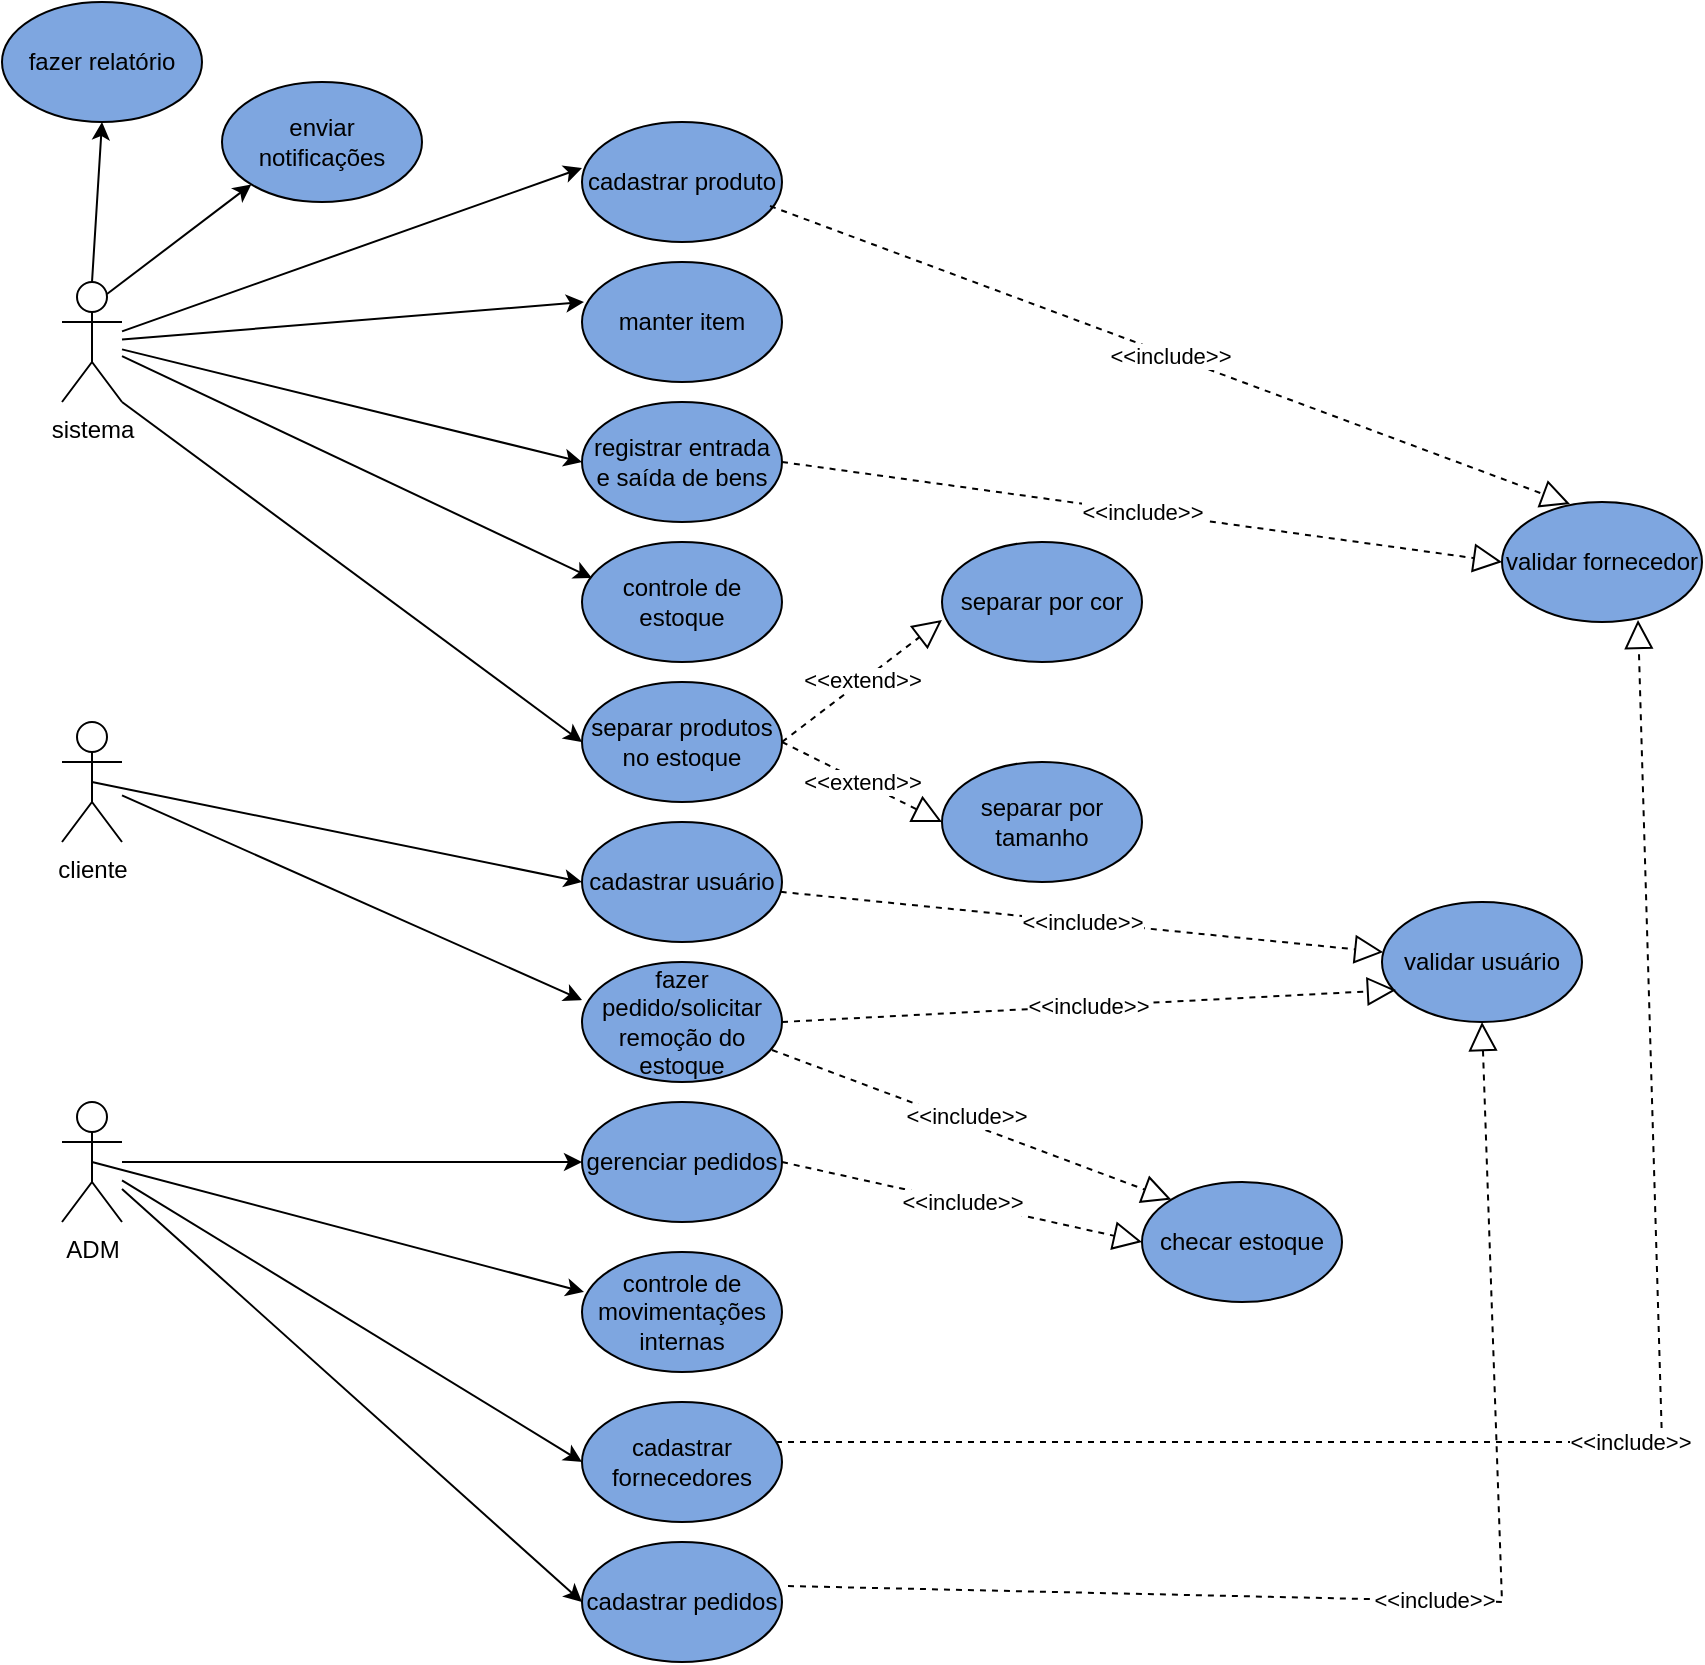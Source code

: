 <mxfile version="26.2.9">
  <diagram name="Página-1" id="oz86GiUr7FtvtdfqjLBF">
    <mxGraphModel dx="1671" dy="2094" grid="1" gridSize="10" guides="1" tooltips="1" connect="1" arrows="1" fold="1" page="1" pageScale="1" pageWidth="827" pageHeight="1169" math="0" shadow="0">
      <root>
        <mxCell id="0" />
        <mxCell id="1" parent="0" />
        <mxCell id="ynGgJZFgWA74VqTTcelF-3" value="enviar notificações" style="ellipse;whiteSpace=wrap;html=1;fillColor=#7EA6E0;" vertex="1" parent="1">
          <mxGeometry x="170" y="-60" width="100" height="60" as="geometry" />
        </mxCell>
        <mxCell id="ynGgJZFgWA74VqTTcelF-4" value="fazer relatório" style="ellipse;whiteSpace=wrap;html=1;fillColor=#7EA6E0;" vertex="1" parent="1">
          <mxGeometry x="60" y="-100" width="100" height="60" as="geometry" />
        </mxCell>
        <mxCell id="ynGgJZFgWA74VqTTcelF-5" value="validar usuário" style="ellipse;whiteSpace=wrap;html=1;fillColor=#7EA6E0;" vertex="1" parent="1">
          <mxGeometry x="750" y="350" width="100" height="60" as="geometry" />
        </mxCell>
        <mxCell id="ynGgJZFgWA74VqTTcelF-6" value="controle de movimentações internas" style="ellipse;whiteSpace=wrap;html=1;fillColor=#7EA6E0;" vertex="1" parent="1">
          <mxGeometry x="350" y="525" width="100" height="60" as="geometry" />
        </mxCell>
        <mxCell id="ynGgJZFgWA74VqTTcelF-7" value="separar produtos no estoque" style="ellipse;whiteSpace=wrap;html=1;fillColor=#7EA6E0;" vertex="1" parent="1">
          <mxGeometry x="350" y="240" width="100" height="60" as="geometry" />
        </mxCell>
        <mxCell id="ynGgJZFgWA74VqTTcelF-8" value="cadastrar usuário" style="ellipse;whiteSpace=wrap;html=1;fillColor=#7EA6E0;" vertex="1" parent="1">
          <mxGeometry x="350" y="310" width="100" height="60" as="geometry" />
        </mxCell>
        <mxCell id="ynGgJZFgWA74VqTTcelF-9" value="gerenciar pedidos" style="ellipse;whiteSpace=wrap;html=1;fillColor=#7EA6E0;" vertex="1" parent="1">
          <mxGeometry x="350" y="450" width="100" height="60" as="geometry" />
        </mxCell>
        <mxCell id="ynGgJZFgWA74VqTTcelF-10" value="registrar entrada e saída de bens" style="ellipse;whiteSpace=wrap;html=1;fillColor=#7EA6E0;" vertex="1" parent="1">
          <mxGeometry x="350" y="100" width="100" height="60" as="geometry" />
        </mxCell>
        <mxCell id="ynGgJZFgWA74VqTTcelF-11" value="manter item" style="ellipse;whiteSpace=wrap;html=1;fillColor=#7EA6E0;" vertex="1" parent="1">
          <mxGeometry x="350" y="30" width="100" height="60" as="geometry" />
        </mxCell>
        <mxCell id="ynGgJZFgWA74VqTTcelF-12" value="fazer pedido/solicitar remoção do estoque" style="ellipse;whiteSpace=wrap;html=1;fillColor=#7EA6E0;" vertex="1" parent="1">
          <mxGeometry x="350" y="380" width="100" height="60" as="geometry" />
        </mxCell>
        <mxCell id="ynGgJZFgWA74VqTTcelF-13" value="controle de estoque" style="ellipse;whiteSpace=wrap;html=1;fillColor=#7EA6E0;" vertex="1" parent="1">
          <mxGeometry x="350" y="170" width="100" height="60" as="geometry" />
        </mxCell>
        <mxCell id="ynGgJZFgWA74VqTTcelF-14" value="cadastrar produto" style="ellipse;whiteSpace=wrap;html=1;fillColor=#7EA6E0;" vertex="1" parent="1">
          <mxGeometry x="350" y="-40" width="100" height="60" as="geometry" />
        </mxCell>
        <mxCell id="ynGgJZFgWA74VqTTcelF-18" value="" style="endArrow=classic;html=1;rounded=0;exitX=0.75;exitY=0.1;exitDx=0;exitDy=0;exitPerimeter=0;entryX=0;entryY=1;entryDx=0;entryDy=0;" edge="1" parent="1" source="ynGgJZFgWA74VqTTcelF-31" target="ynGgJZFgWA74VqTTcelF-3">
          <mxGeometry width="50" height="50" relative="1" as="geometry">
            <mxPoint x="160" y="60" as="sourcePoint" />
            <mxPoint x="210" y="10" as="targetPoint" />
          </mxGeometry>
        </mxCell>
        <mxCell id="ynGgJZFgWA74VqTTcelF-20" value="" style="endArrow=classic;html=1;rounded=0;exitX=1;exitY=1;exitDx=0;exitDy=0;exitPerimeter=0;entryX=0;entryY=0.5;entryDx=0;entryDy=0;" edge="1" parent="1" source="ynGgJZFgWA74VqTTcelF-31" target="ynGgJZFgWA74VqTTcelF-7">
          <mxGeometry width="50" height="50" relative="1" as="geometry">
            <mxPoint x="195" y="400" as="sourcePoint" />
            <mxPoint x="245" y="350" as="targetPoint" />
          </mxGeometry>
        </mxCell>
        <mxCell id="ynGgJZFgWA74VqTTcelF-29" value="ADM" style="shape=umlActor;verticalLabelPosition=bottom;verticalAlign=top;html=1;outlineConnect=0;" vertex="1" parent="1">
          <mxGeometry x="90" y="450" width="30" height="60" as="geometry" />
        </mxCell>
        <mxCell id="ynGgJZFgWA74VqTTcelF-30" value="cliente" style="shape=umlActor;verticalLabelPosition=bottom;verticalAlign=top;html=1;outlineConnect=0;" vertex="1" parent="1">
          <mxGeometry x="90" y="260" width="30" height="60" as="geometry" />
        </mxCell>
        <mxCell id="ynGgJZFgWA74VqTTcelF-31" value="sistema" style="shape=umlActor;verticalLabelPosition=bottom;verticalAlign=top;html=1;outlineConnect=0;" vertex="1" parent="1">
          <mxGeometry x="90" y="40" width="30" height="60" as="geometry" />
        </mxCell>
        <mxCell id="ynGgJZFgWA74VqTTcelF-36" value="" style="endArrow=classic;html=1;rounded=0;exitX=0.5;exitY=0;exitDx=0;exitDy=0;exitPerimeter=0;entryX=0.5;entryY=1;entryDx=0;entryDy=0;" edge="1" parent="1" source="ynGgJZFgWA74VqTTcelF-31" target="ynGgJZFgWA74VqTTcelF-4">
          <mxGeometry width="50" height="50" relative="1" as="geometry">
            <mxPoint x="50" y="50" as="sourcePoint" />
            <mxPoint x="100" as="targetPoint" />
          </mxGeometry>
        </mxCell>
        <mxCell id="ynGgJZFgWA74VqTTcelF-37" value="" style="endArrow=classic;html=1;rounded=0;exitX=0.5;exitY=0.5;exitDx=0;exitDy=0;exitPerimeter=0;entryX=0;entryY=0.5;entryDx=0;entryDy=0;" edge="1" parent="1" source="ynGgJZFgWA74VqTTcelF-30" target="ynGgJZFgWA74VqTTcelF-8">
          <mxGeometry width="50" height="50" relative="1" as="geometry">
            <mxPoint x="170" y="170" as="sourcePoint" />
            <mxPoint x="220" y="120" as="targetPoint" />
          </mxGeometry>
        </mxCell>
        <mxCell id="ynGgJZFgWA74VqTTcelF-38" value="" style="endArrow=classic;html=1;rounded=0;entryX=0;entryY=0.383;entryDx=0;entryDy=0;entryPerimeter=0;" edge="1" parent="1" source="ynGgJZFgWA74VqTTcelF-31" target="ynGgJZFgWA74VqTTcelF-14">
          <mxGeometry width="50" height="50" relative="1" as="geometry">
            <mxPoint x="180" y="180" as="sourcePoint" />
            <mxPoint x="230" y="130" as="targetPoint" />
          </mxGeometry>
        </mxCell>
        <mxCell id="ynGgJZFgWA74VqTTcelF-39" value="" style="endArrow=classic;html=1;rounded=0;entryX=0;entryY=0.317;entryDx=0;entryDy=0;entryPerimeter=0;" edge="1" parent="1" source="ynGgJZFgWA74VqTTcelF-30" target="ynGgJZFgWA74VqTTcelF-12">
          <mxGeometry width="50" height="50" relative="1" as="geometry">
            <mxPoint x="190" y="190" as="sourcePoint" />
            <mxPoint x="240" y="140" as="targetPoint" />
          </mxGeometry>
        </mxCell>
        <mxCell id="ynGgJZFgWA74VqTTcelF-40" value="" style="endArrow=classic;html=1;rounded=0;entryX=0.01;entryY=0.333;entryDx=0;entryDy=0;entryPerimeter=0;" edge="1" parent="1" source="ynGgJZFgWA74VqTTcelF-31" target="ynGgJZFgWA74VqTTcelF-11">
          <mxGeometry width="50" height="50" relative="1" as="geometry">
            <mxPoint x="180" y="320" as="sourcePoint" />
            <mxPoint x="230" y="270" as="targetPoint" />
          </mxGeometry>
        </mxCell>
        <mxCell id="ynGgJZFgWA74VqTTcelF-41" value="" style="endArrow=classic;html=1;rounded=0;entryX=0;entryY=0.5;entryDx=0;entryDy=0;" edge="1" parent="1" source="ynGgJZFgWA74VqTTcelF-31" target="ynGgJZFgWA74VqTTcelF-10">
          <mxGeometry width="50" height="50" relative="1" as="geometry">
            <mxPoint x="180" y="380" as="sourcePoint" />
            <mxPoint x="230" y="330" as="targetPoint" />
          </mxGeometry>
        </mxCell>
        <mxCell id="ynGgJZFgWA74VqTTcelF-42" value="" style="endArrow=classic;html=1;rounded=0;entryX=0.05;entryY=0.3;entryDx=0;entryDy=0;entryPerimeter=0;" edge="1" parent="1" source="ynGgJZFgWA74VqTTcelF-31" target="ynGgJZFgWA74VqTTcelF-13">
          <mxGeometry width="50" height="50" relative="1" as="geometry">
            <mxPoint x="220" y="320" as="sourcePoint" />
            <mxPoint x="270" y="270" as="targetPoint" />
          </mxGeometry>
        </mxCell>
        <mxCell id="ynGgJZFgWA74VqTTcelF-43" value="" style="endArrow=classic;html=1;rounded=0;entryX=0;entryY=0.5;entryDx=0;entryDy=0;" edge="1" parent="1" target="ynGgJZFgWA74VqTTcelF-9">
          <mxGeometry width="50" height="50" relative="1" as="geometry">
            <mxPoint x="120" y="480" as="sourcePoint" />
            <mxPoint x="220" y="400" as="targetPoint" />
          </mxGeometry>
        </mxCell>
        <mxCell id="ynGgJZFgWA74VqTTcelF-44" value="" style="endArrow=classic;html=1;rounded=0;exitX=0.5;exitY=0.5;exitDx=0;exitDy=0;exitPerimeter=0;entryX=0.01;entryY=0.333;entryDx=0;entryDy=0;entryPerimeter=0;" edge="1" parent="1" source="ynGgJZFgWA74VqTTcelF-29" target="ynGgJZFgWA74VqTTcelF-6">
          <mxGeometry width="50" height="50" relative="1" as="geometry">
            <mxPoint x="220" y="460" as="sourcePoint" />
            <mxPoint x="270" y="410" as="targetPoint" />
          </mxGeometry>
        </mxCell>
        <mxCell id="ynGgJZFgWA74VqTTcelF-53" value="&amp;lt;&amp;lt;include&amp;gt;&amp;gt;" style="endArrow=block;dashed=1;endFill=0;endSize=12;html=1;rounded=0;fillColor=#000000;exitX=1;exitY=0.5;exitDx=0;exitDy=0;entryX=0.07;entryY=0.733;entryDx=0;entryDy=0;entryPerimeter=0;" edge="1" parent="1" source="ynGgJZFgWA74VqTTcelF-12" target="ynGgJZFgWA74VqTTcelF-5">
          <mxGeometry width="160" relative="1" as="geometry">
            <mxPoint x="460" y="409.5" as="sourcePoint" />
            <mxPoint x="620" y="409.5" as="targetPoint" />
          </mxGeometry>
        </mxCell>
        <mxCell id="ynGgJZFgWA74VqTTcelF-55" value="&amp;lt;&amp;lt;include&amp;gt;&amp;gt;" style="endArrow=block;dashed=1;endFill=0;endSize=12;html=1;rounded=0;fillColor=#000000;" edge="1" parent="1" source="ynGgJZFgWA74VqTTcelF-8" target="ynGgJZFgWA74VqTTcelF-5">
          <mxGeometry width="160" relative="1" as="geometry">
            <mxPoint x="460" y="320" as="sourcePoint" />
            <mxPoint x="620" y="310" as="targetPoint" />
          </mxGeometry>
        </mxCell>
        <mxCell id="ynGgJZFgWA74VqTTcelF-56" value="&amp;lt;&amp;lt;include&amp;gt;&amp;gt;" style="endArrow=block;dashed=1;endFill=0;endSize=12;html=1;rounded=0;fillColor=#000000;exitX=0.97;exitY=0.333;exitDx=0;exitDy=0;entryX=0.68;entryY=0.983;entryDx=0;entryDy=0;exitPerimeter=0;entryPerimeter=0;" edge="1" parent="1" source="ynGgJZFgWA74VqTTcelF-64" target="ynGgJZFgWA74VqTTcelF-63">
          <mxGeometry width="160" relative="1" as="geometry">
            <mxPoint x="500" y="620" as="sourcePoint" />
            <mxPoint x="670" y="520" as="targetPoint" />
            <Array as="points">
              <mxPoint x="890" y="620" />
            </Array>
          </mxGeometry>
        </mxCell>
        <mxCell id="ynGgJZFgWA74VqTTcelF-57" value="&amp;lt;&amp;lt;include&amp;gt;&amp;gt;" style="endArrow=block;dashed=1;endFill=0;endSize=12;html=1;rounded=0;fillColor=#000000;exitX=0.95;exitY=0.733;exitDx=0;exitDy=0;exitPerimeter=0;entryX=0;entryY=0;entryDx=0;entryDy=0;" edge="1" parent="1" source="ynGgJZFgWA74VqTTcelF-12" target="ynGgJZFgWA74VqTTcelF-61">
          <mxGeometry x="-0.044" y="3" width="160" relative="1" as="geometry">
            <mxPoint x="470" y="460" as="sourcePoint" />
            <mxPoint x="590" y="420" as="targetPoint" />
            <mxPoint as="offset" />
          </mxGeometry>
        </mxCell>
        <mxCell id="ynGgJZFgWA74VqTTcelF-58" value="&amp;lt;&amp;lt;include&amp;gt;&amp;gt;" style="endArrow=block;dashed=1;endFill=0;endSize=12;html=1;rounded=0;fillColor=#000000;exitX=1;exitY=0.5;exitDx=0;exitDy=0;entryX=0;entryY=0.5;entryDx=0;entryDy=0;" edge="1" parent="1" source="ynGgJZFgWA74VqTTcelF-9" target="ynGgJZFgWA74VqTTcelF-61">
          <mxGeometry width="160" relative="1" as="geometry">
            <mxPoint x="480" y="570" as="sourcePoint" />
            <mxPoint x="650" y="470" as="targetPoint" />
          </mxGeometry>
        </mxCell>
        <mxCell id="ynGgJZFgWA74VqTTcelF-59" value="&amp;lt;&amp;lt;include&amp;gt;&amp;gt;" style="endArrow=block;dashed=1;endFill=0;endSize=12;html=1;rounded=0;fillColor=#000000;exitX=1;exitY=0.5;exitDx=0;exitDy=0;entryX=0;entryY=0.5;entryDx=0;entryDy=0;" edge="1" parent="1" source="ynGgJZFgWA74VqTTcelF-10" target="ynGgJZFgWA74VqTTcelF-63">
          <mxGeometry width="160" relative="1" as="geometry">
            <mxPoint x="490" y="210" as="sourcePoint" />
            <mxPoint x="580" y="190" as="targetPoint" />
          </mxGeometry>
        </mxCell>
        <mxCell id="ynGgJZFgWA74VqTTcelF-60" value="&amp;lt;&amp;lt;include&amp;gt;&amp;gt;" style="endArrow=block;dashed=1;endFill=0;endSize=12;html=1;rounded=0;fillColor=#000000;exitX=0.94;exitY=0.7;exitDx=0;exitDy=0;entryX=0.34;entryY=0.017;entryDx=0;entryDy=0;exitPerimeter=0;entryPerimeter=0;" edge="1" parent="1" source="ynGgJZFgWA74VqTTcelF-14" target="ynGgJZFgWA74VqTTcelF-63">
          <mxGeometry width="160" relative="1" as="geometry">
            <mxPoint x="460" y="100" as="sourcePoint" />
            <mxPoint x="630" as="targetPoint" />
          </mxGeometry>
        </mxCell>
        <mxCell id="ynGgJZFgWA74VqTTcelF-61" value="checar estoque" style="ellipse;whiteSpace=wrap;html=1;fillColor=#7EA6E0;" vertex="1" parent="1">
          <mxGeometry x="630" y="490" width="100" height="60" as="geometry" />
        </mxCell>
        <mxCell id="ynGgJZFgWA74VqTTcelF-63" value="validar fornecedor" style="ellipse;whiteSpace=wrap;html=1;fillColor=#7EA6E0;" vertex="1" parent="1">
          <mxGeometry x="810" y="150" width="100" height="60" as="geometry" />
        </mxCell>
        <mxCell id="ynGgJZFgWA74VqTTcelF-64" value="cadastrar fornecedores" style="ellipse;whiteSpace=wrap;html=1;fillColor=#7EA6E0;" vertex="1" parent="1">
          <mxGeometry x="350" y="600" width="100" height="60" as="geometry" />
        </mxCell>
        <mxCell id="ynGgJZFgWA74VqTTcelF-65" value="cadastrar pedidos" style="ellipse;whiteSpace=wrap;html=1;fillColor=#7EA6E0;" vertex="1" parent="1">
          <mxGeometry x="350" y="670" width="100" height="60" as="geometry" />
        </mxCell>
        <mxCell id="ynGgJZFgWA74VqTTcelF-67" value="" style="endArrow=classic;html=1;rounded=0;entryX=0;entryY=0.5;entryDx=0;entryDy=0;" edge="1" parent="1" source="ynGgJZFgWA74VqTTcelF-29" target="ynGgJZFgWA74VqTTcelF-65">
          <mxGeometry width="50" height="50" relative="1" as="geometry">
            <mxPoint x="115" y="525" as="sourcePoint" />
            <mxPoint x="361" y="590" as="targetPoint" />
          </mxGeometry>
        </mxCell>
        <mxCell id="ynGgJZFgWA74VqTTcelF-68" value="" style="endArrow=classic;html=1;rounded=0;entryX=0;entryY=0.5;entryDx=0;entryDy=0;" edge="1" parent="1" source="ynGgJZFgWA74VqTTcelF-29" target="ynGgJZFgWA74VqTTcelF-64">
          <mxGeometry width="50" height="50" relative="1" as="geometry">
            <mxPoint x="104" y="540" as="sourcePoint" />
            <mxPoint x="350" y="605" as="targetPoint" />
          </mxGeometry>
        </mxCell>
        <mxCell id="ynGgJZFgWA74VqTTcelF-69" value="&amp;lt;&amp;lt;include&amp;gt;&amp;gt;" style="endArrow=block;dashed=1;endFill=0;endSize=12;html=1;rounded=0;fillColor=#000000;exitX=1.03;exitY=0.367;exitDx=0;exitDy=0;exitPerimeter=0;entryX=0.5;entryY=1;entryDx=0;entryDy=0;" edge="1" parent="1" source="ynGgJZFgWA74VqTTcelF-65" target="ynGgJZFgWA74VqTTcelF-5">
          <mxGeometry width="160" relative="1" as="geometry">
            <mxPoint x="510" y="729.5" as="sourcePoint" />
            <mxPoint x="810" y="400" as="targetPoint" />
            <Array as="points">
              <mxPoint x="810" y="700" />
            </Array>
          </mxGeometry>
        </mxCell>
        <mxCell id="ynGgJZFgWA74VqTTcelF-70" value="&amp;lt;&amp;lt;extend&amp;gt;&amp;gt;" style="endArrow=block;dashed=1;endFill=0;endSize=12;html=1;rounded=0;fillColor=#000000;exitX=1;exitY=0.5;exitDx=0;exitDy=0;entryX=0;entryY=0.5;entryDx=0;entryDy=0;" edge="1" parent="1" source="ynGgJZFgWA74VqTTcelF-7" target="ynGgJZFgWA74VqTTcelF-71">
          <mxGeometry width="160" relative="1" as="geometry">
            <mxPoint x="490" y="255" as="sourcePoint" />
            <mxPoint x="560" y="270" as="targetPoint" />
          </mxGeometry>
        </mxCell>
        <mxCell id="ynGgJZFgWA74VqTTcelF-71" value="separar por tamanho" style="ellipse;whiteSpace=wrap;html=1;fillColor=#7EA6E0;" vertex="1" parent="1">
          <mxGeometry x="530" y="280" width="100" height="60" as="geometry" />
        </mxCell>
        <mxCell id="ynGgJZFgWA74VqTTcelF-72" value="&amp;lt;&amp;lt;extend&amp;gt;&amp;gt;" style="endArrow=block;dashed=1;endFill=0;endSize=12;html=1;rounded=0;fillColor=#000000;exitX=1;exitY=0.5;exitDx=0;exitDy=0;entryX=0;entryY=0.65;entryDx=0;entryDy=0;entryPerimeter=0;" edge="1" parent="1" source="ynGgJZFgWA74VqTTcelF-7" target="ynGgJZFgWA74VqTTcelF-73">
          <mxGeometry width="160" relative="1" as="geometry">
            <mxPoint x="480" y="240" as="sourcePoint" />
            <mxPoint x="520" y="240" as="targetPoint" />
          </mxGeometry>
        </mxCell>
        <mxCell id="ynGgJZFgWA74VqTTcelF-73" value="separar por cor" style="ellipse;whiteSpace=wrap;html=1;fillColor=#7EA6E0;" vertex="1" parent="1">
          <mxGeometry x="530" y="170" width="100" height="60" as="geometry" />
        </mxCell>
      </root>
    </mxGraphModel>
  </diagram>
</mxfile>
